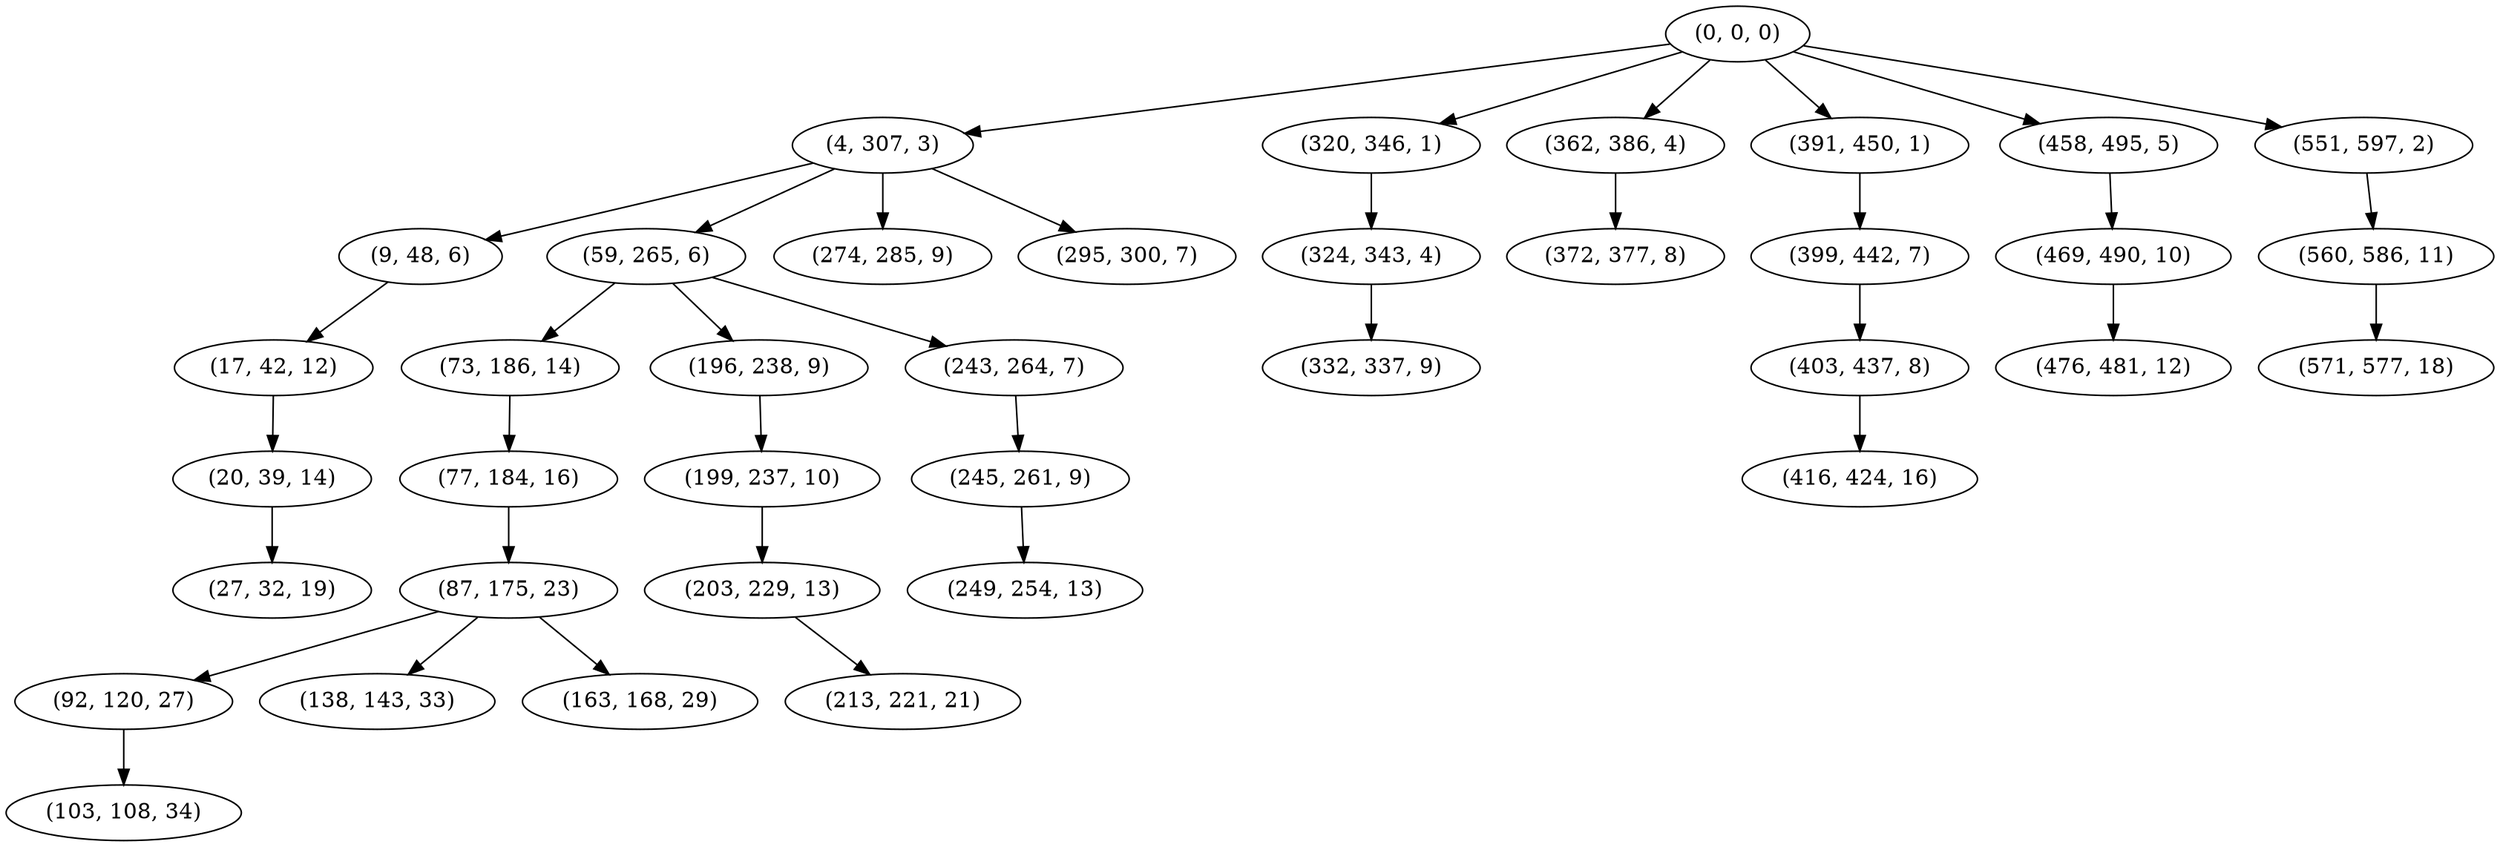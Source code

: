 digraph tree {
    "(0, 0, 0)";
    "(4, 307, 3)";
    "(9, 48, 6)";
    "(17, 42, 12)";
    "(20, 39, 14)";
    "(27, 32, 19)";
    "(59, 265, 6)";
    "(73, 186, 14)";
    "(77, 184, 16)";
    "(87, 175, 23)";
    "(92, 120, 27)";
    "(103, 108, 34)";
    "(138, 143, 33)";
    "(163, 168, 29)";
    "(196, 238, 9)";
    "(199, 237, 10)";
    "(203, 229, 13)";
    "(213, 221, 21)";
    "(243, 264, 7)";
    "(245, 261, 9)";
    "(249, 254, 13)";
    "(274, 285, 9)";
    "(295, 300, 7)";
    "(320, 346, 1)";
    "(324, 343, 4)";
    "(332, 337, 9)";
    "(362, 386, 4)";
    "(372, 377, 8)";
    "(391, 450, 1)";
    "(399, 442, 7)";
    "(403, 437, 8)";
    "(416, 424, 16)";
    "(458, 495, 5)";
    "(469, 490, 10)";
    "(476, 481, 12)";
    "(551, 597, 2)";
    "(560, 586, 11)";
    "(571, 577, 18)";
    "(0, 0, 0)" -> "(4, 307, 3)";
    "(0, 0, 0)" -> "(320, 346, 1)";
    "(0, 0, 0)" -> "(362, 386, 4)";
    "(0, 0, 0)" -> "(391, 450, 1)";
    "(0, 0, 0)" -> "(458, 495, 5)";
    "(0, 0, 0)" -> "(551, 597, 2)";
    "(4, 307, 3)" -> "(9, 48, 6)";
    "(4, 307, 3)" -> "(59, 265, 6)";
    "(4, 307, 3)" -> "(274, 285, 9)";
    "(4, 307, 3)" -> "(295, 300, 7)";
    "(9, 48, 6)" -> "(17, 42, 12)";
    "(17, 42, 12)" -> "(20, 39, 14)";
    "(20, 39, 14)" -> "(27, 32, 19)";
    "(59, 265, 6)" -> "(73, 186, 14)";
    "(59, 265, 6)" -> "(196, 238, 9)";
    "(59, 265, 6)" -> "(243, 264, 7)";
    "(73, 186, 14)" -> "(77, 184, 16)";
    "(77, 184, 16)" -> "(87, 175, 23)";
    "(87, 175, 23)" -> "(92, 120, 27)";
    "(87, 175, 23)" -> "(138, 143, 33)";
    "(87, 175, 23)" -> "(163, 168, 29)";
    "(92, 120, 27)" -> "(103, 108, 34)";
    "(196, 238, 9)" -> "(199, 237, 10)";
    "(199, 237, 10)" -> "(203, 229, 13)";
    "(203, 229, 13)" -> "(213, 221, 21)";
    "(243, 264, 7)" -> "(245, 261, 9)";
    "(245, 261, 9)" -> "(249, 254, 13)";
    "(320, 346, 1)" -> "(324, 343, 4)";
    "(324, 343, 4)" -> "(332, 337, 9)";
    "(362, 386, 4)" -> "(372, 377, 8)";
    "(391, 450, 1)" -> "(399, 442, 7)";
    "(399, 442, 7)" -> "(403, 437, 8)";
    "(403, 437, 8)" -> "(416, 424, 16)";
    "(458, 495, 5)" -> "(469, 490, 10)";
    "(469, 490, 10)" -> "(476, 481, 12)";
    "(551, 597, 2)" -> "(560, 586, 11)";
    "(560, 586, 11)" -> "(571, 577, 18)";
}
